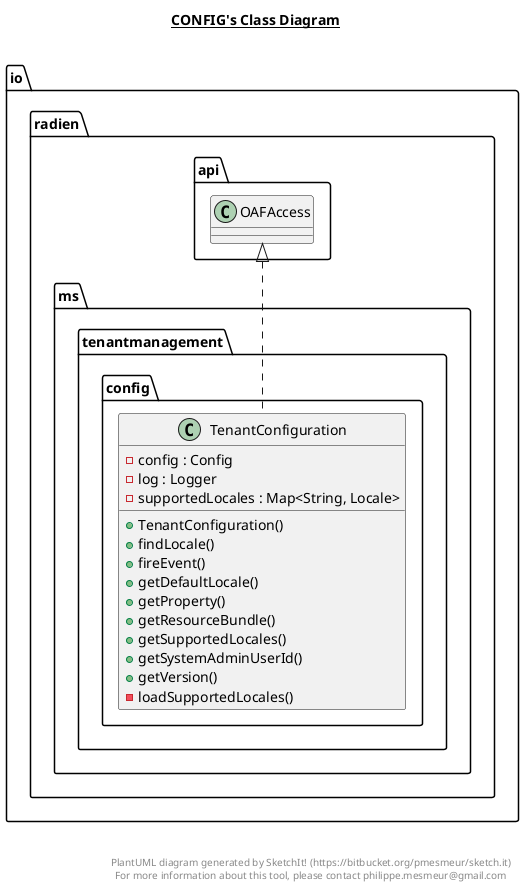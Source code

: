 @startuml

title __CONFIG's Class Diagram__\n

  namespace io.radien.ms.tenantmanagement {
    namespace config {
      class io.radien.ms.tenantmanagement.config.TenantConfiguration {
          - config : Config
          - log : Logger
          - supportedLocales : Map<String, Locale>
          + TenantConfiguration()
          + findLocale()
          + fireEvent()
          + getDefaultLocale()
          + getProperty()
          + getResourceBundle()
          + getSupportedLocales()
          + getSystemAdminUserId()
          + getVersion()
          - loadSupportedLocales()
      }
    }
  }
  

  io.radien.ms.tenantmanagement.config.TenantConfiguration .up.|> io.radien.api.OAFAccess


right footer


PlantUML diagram generated by SketchIt! (https://bitbucket.org/pmesmeur/sketch.it)
For more information about this tool, please contact philippe.mesmeur@gmail.com
endfooter

@enduml
